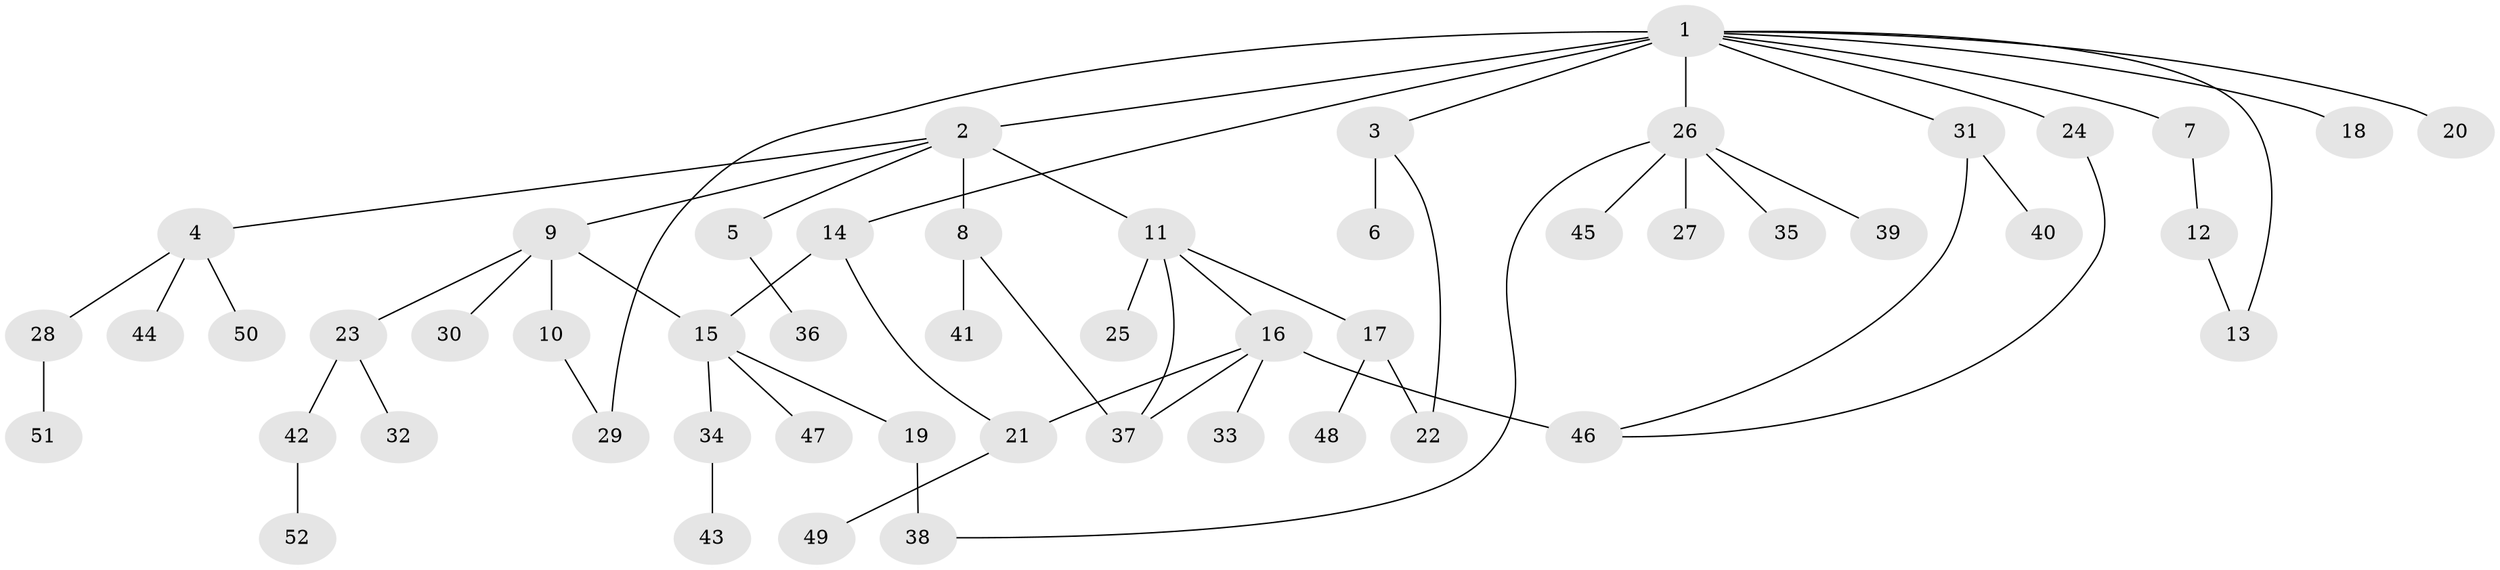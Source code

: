 // original degree distribution, {14: 0.009615384615384616, 10: 0.009615384615384616, 2: 0.27884615384615385, 5: 0.009615384615384616, 3: 0.0673076923076923, 4: 0.0673076923076923, 1: 0.5096153846153846, 6: 0.009615384615384616, 7: 0.019230769230769232, 9: 0.009615384615384616, 8: 0.009615384615384616}
// Generated by graph-tools (version 1.1) at 2025/35/03/09/25 02:35:23]
// undirected, 52 vertices, 61 edges
graph export_dot {
graph [start="1"]
  node [color=gray90,style=filled];
  1;
  2;
  3;
  4;
  5;
  6;
  7;
  8;
  9;
  10;
  11;
  12;
  13;
  14;
  15;
  16;
  17;
  18;
  19;
  20;
  21;
  22;
  23;
  24;
  25;
  26;
  27;
  28;
  29;
  30;
  31;
  32;
  33;
  34;
  35;
  36;
  37;
  38;
  39;
  40;
  41;
  42;
  43;
  44;
  45;
  46;
  47;
  48;
  49;
  50;
  51;
  52;
  1 -- 2 [weight=1.0];
  1 -- 3 [weight=1.0];
  1 -- 7 [weight=1.0];
  1 -- 13 [weight=1.0];
  1 -- 14 [weight=1.0];
  1 -- 18 [weight=1.0];
  1 -- 20 [weight=1.0];
  1 -- 24 [weight=1.0];
  1 -- 26 [weight=1.0];
  1 -- 29 [weight=3.0];
  1 -- 31 [weight=1.0];
  2 -- 4 [weight=1.0];
  2 -- 5 [weight=1.0];
  2 -- 8 [weight=4.0];
  2 -- 9 [weight=1.0];
  2 -- 11 [weight=1.0];
  3 -- 6 [weight=3.0];
  3 -- 22 [weight=1.0];
  4 -- 28 [weight=1.0];
  4 -- 44 [weight=1.0];
  4 -- 50 [weight=1.0];
  5 -- 36 [weight=1.0];
  7 -- 12 [weight=1.0];
  8 -- 37 [weight=1.0];
  8 -- 41 [weight=1.0];
  9 -- 10 [weight=1.0];
  9 -- 15 [weight=1.0];
  9 -- 23 [weight=1.0];
  9 -- 30 [weight=1.0];
  10 -- 29 [weight=1.0];
  11 -- 16 [weight=1.0];
  11 -- 17 [weight=1.0];
  11 -- 25 [weight=2.0];
  11 -- 37 [weight=1.0];
  12 -- 13 [weight=1.0];
  14 -- 15 [weight=4.0];
  14 -- 21 [weight=1.0];
  15 -- 19 [weight=1.0];
  15 -- 34 [weight=1.0];
  15 -- 47 [weight=1.0];
  16 -- 21 [weight=1.0];
  16 -- 33 [weight=1.0];
  16 -- 37 [weight=1.0];
  16 -- 46 [weight=3.0];
  17 -- 22 [weight=1.0];
  17 -- 48 [weight=1.0];
  19 -- 38 [weight=2.0];
  21 -- 49 [weight=1.0];
  23 -- 32 [weight=1.0];
  23 -- 42 [weight=1.0];
  24 -- 46 [weight=1.0];
  26 -- 27 [weight=1.0];
  26 -- 35 [weight=1.0];
  26 -- 38 [weight=1.0];
  26 -- 39 [weight=1.0];
  26 -- 45 [weight=1.0];
  28 -- 51 [weight=1.0];
  31 -- 40 [weight=1.0];
  31 -- 46 [weight=1.0];
  34 -- 43 [weight=1.0];
  42 -- 52 [weight=1.0];
}

